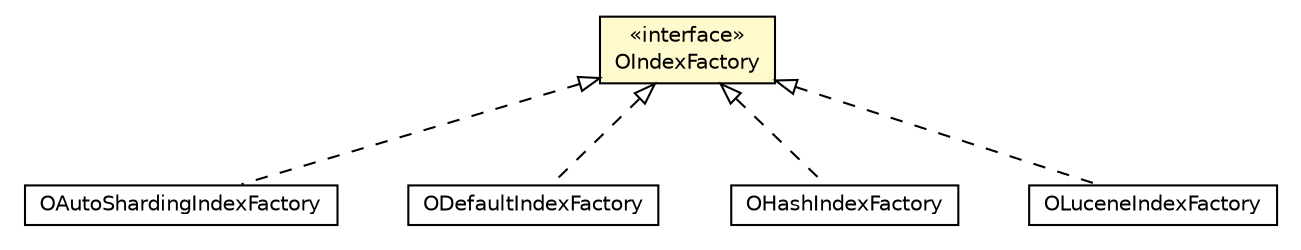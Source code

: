 #!/usr/local/bin/dot
#
# Class diagram 
# Generated by UMLGraph version R5_6-24-gf6e263 (http://www.umlgraph.org/)
#

digraph G {
	edge [fontname="Helvetica",fontsize=10,labelfontname="Helvetica",labelfontsize=10];
	node [fontname="Helvetica",fontsize=10,shape=plaintext];
	nodesep=0.25;
	ranksep=0.5;
	// com.orientechnologies.orient.core.sharding.auto.OAutoShardingIndexFactory
	c2065855 [label=<<table title="com.orientechnologies.orient.core.sharding.auto.OAutoShardingIndexFactory" border="0" cellborder="1" cellspacing="0" cellpadding="2" port="p" href="../sharding/auto/OAutoShardingIndexFactory.html">
		<tr><td><table border="0" cellspacing="0" cellpadding="1">
<tr><td align="center" balign="center"> OAutoShardingIndexFactory </td></tr>
		</table></td></tr>
		</table>>, URL="../sharding/auto/OAutoShardingIndexFactory.html", fontname="Helvetica", fontcolor="black", fontsize=10.0];
	// com.orientechnologies.orient.core.index.OIndexFactory
	c2066010 [label=<<table title="com.orientechnologies.orient.core.index.OIndexFactory" border="0" cellborder="1" cellspacing="0" cellpadding="2" port="p" bgcolor="lemonChiffon" href="./OIndexFactory.html">
		<tr><td><table border="0" cellspacing="0" cellpadding="1">
<tr><td align="center" balign="center"> &#171;interface&#187; </td></tr>
<tr><td align="center" balign="center"> OIndexFactory </td></tr>
		</table></td></tr>
		</table>>, URL="./OIndexFactory.html", fontname="Helvetica", fontcolor="black", fontsize=10.0];
	// com.orientechnologies.orient.core.index.ODefaultIndexFactory
	c2066033 [label=<<table title="com.orientechnologies.orient.core.index.ODefaultIndexFactory" border="0" cellborder="1" cellspacing="0" cellpadding="2" port="p" href="./ODefaultIndexFactory.html">
		<tr><td><table border="0" cellspacing="0" cellpadding="1">
<tr><td align="center" balign="center"> ODefaultIndexFactory </td></tr>
		</table></td></tr>
		</table>>, URL="./ODefaultIndexFactory.html", fontname="Helvetica", fontcolor="black", fontsize=10.0];
	// com.orientechnologies.orient.core.index.hashindex.local.OHashIndexFactory
	c2066061 [label=<<table title="com.orientechnologies.orient.core.index.hashindex.local.OHashIndexFactory" border="0" cellborder="1" cellspacing="0" cellpadding="2" port="p" href="./hashindex/local/OHashIndexFactory.html">
		<tr><td><table border="0" cellspacing="0" cellpadding="1">
<tr><td align="center" balign="center"> OHashIndexFactory </td></tr>
		</table></td></tr>
		</table>>, URL="./hashindex/local/OHashIndexFactory.html", fontname="Helvetica", fontcolor="black", fontsize=10.0];
	// com.orientechnologies.lucene.OLuceneIndexFactory
	c2066620 [label=<<table title="com.orientechnologies.lucene.OLuceneIndexFactory" border="0" cellborder="1" cellspacing="0" cellpadding="2" port="p" href="../../../lucene/OLuceneIndexFactory.html">
		<tr><td><table border="0" cellspacing="0" cellpadding="1">
<tr><td align="center" balign="center"> OLuceneIndexFactory </td></tr>
		</table></td></tr>
		</table>>, URL="../../../lucene/OLuceneIndexFactory.html", fontname="Helvetica", fontcolor="black", fontsize=10.0];
	//com.orientechnologies.orient.core.sharding.auto.OAutoShardingIndexFactory implements com.orientechnologies.orient.core.index.OIndexFactory
	c2066010:p -> c2065855:p [dir=back,arrowtail=empty,style=dashed];
	//com.orientechnologies.orient.core.index.ODefaultIndexFactory implements com.orientechnologies.orient.core.index.OIndexFactory
	c2066010:p -> c2066033:p [dir=back,arrowtail=empty,style=dashed];
	//com.orientechnologies.orient.core.index.hashindex.local.OHashIndexFactory implements com.orientechnologies.orient.core.index.OIndexFactory
	c2066010:p -> c2066061:p [dir=back,arrowtail=empty,style=dashed];
	//com.orientechnologies.lucene.OLuceneIndexFactory implements com.orientechnologies.orient.core.index.OIndexFactory
	c2066010:p -> c2066620:p [dir=back,arrowtail=empty,style=dashed];
}

